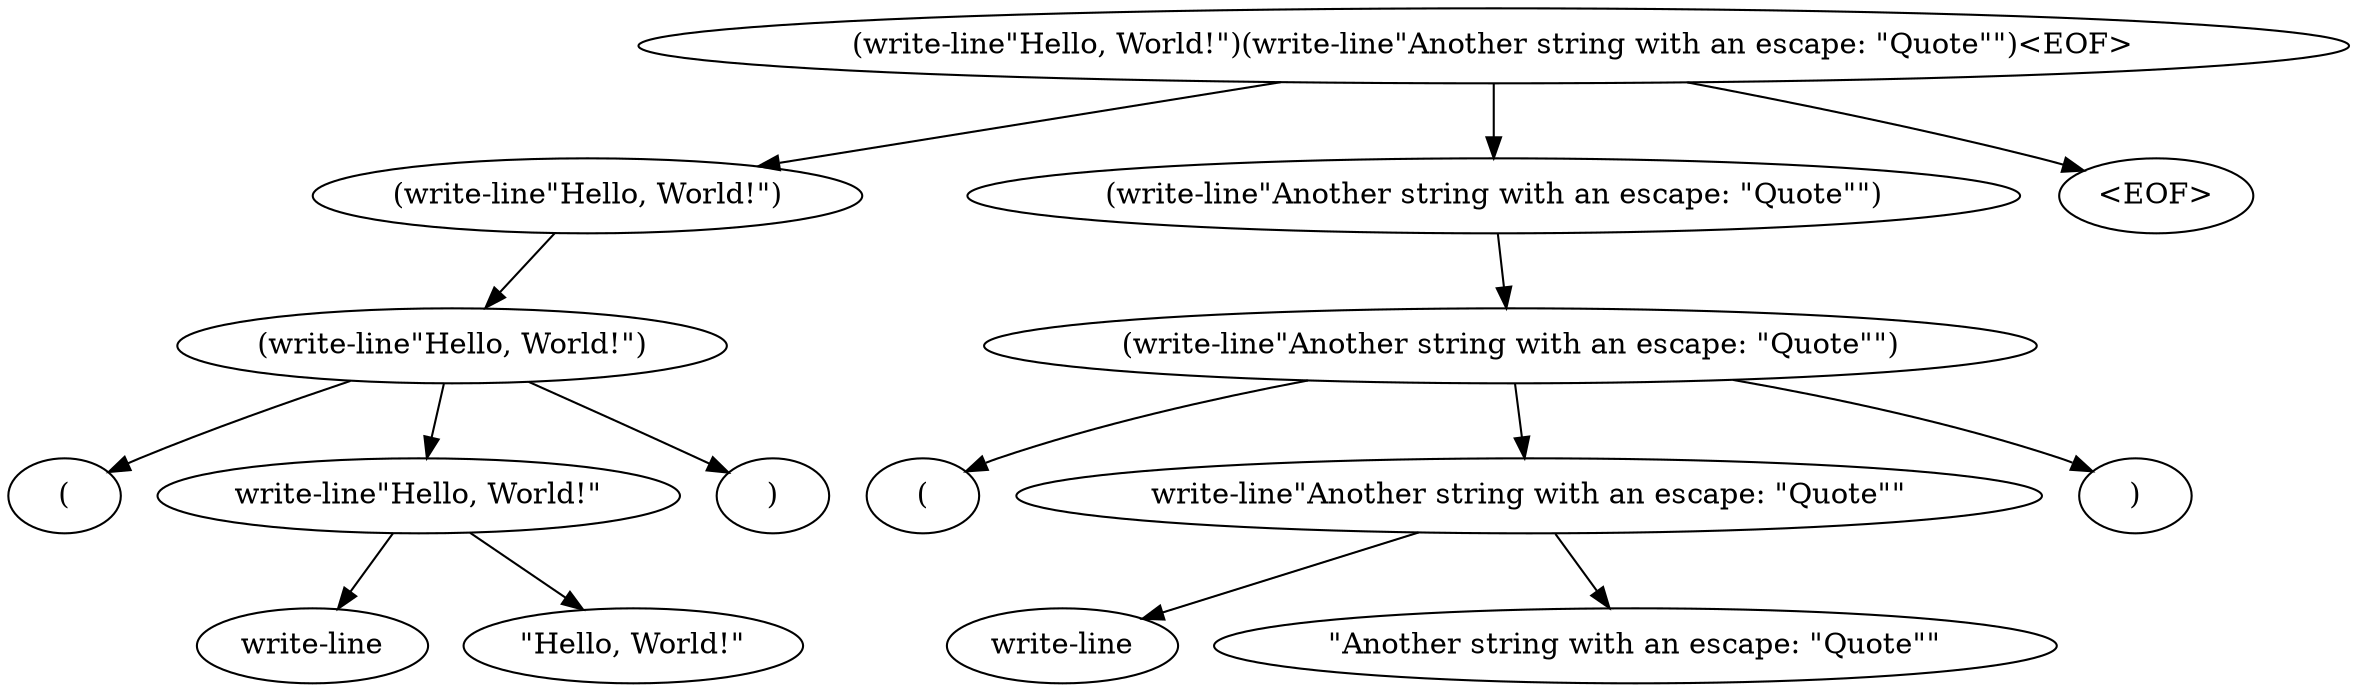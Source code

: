 digraph G {
  "428566321" [label="(write-line\"Hello, World!\")(write-line\"Another string with an escape: \"Quote\"\")<EOF>"];
  "428566321" -> "2087258327";
  "2087258327" [label="(write-line\"Hello, World!\")"];
  "2087258327" -> "1016550616";
  "1016550616" [label="(write-line\"Hello, World!\")"];
  "1016550616" -> "1006094903";
  "1006094903" [label="("];
  "1016550616" -> "2030538903";
  "2030538903" [label="write-line\"Hello, World!\""];
  "2030538903" -> "1293680848";
  "1293680848" [label="write-line"];
  "2030538903" -> "1261153343";
  "1261153343" [label="\"Hello, World!\""];
  "1016550616" -> "1309176095";
  "1309176095" [label=")"];
  "428566321" -> "198099809";
  "198099809" [label="(write-line\"Another string with an escape: \"Quote\"\")"];
  "198099809" -> "645482568";
  "645482568" [label="(write-line\"Another string with an escape: \"Quote\"\")"];
  "645482568" -> "807752428";
  "807752428" [label="("];
  "645482568" -> "1026055550";
  "1026055550" [label="write-line\"Another string with an escape: \"Quote\"\""];
  "1026055550" -> "1073763441";
  "1073763441" [label="write-line"];
  "1026055550" -> "752316209";
  "752316209" [label="\"Another string with an escape: \"Quote\"\""];
  "645482568" -> "914356853";
  "914356853" [label=")"];
  "428566321" -> "1229161065";
  "1229161065" [label="<EOF>"];
}

